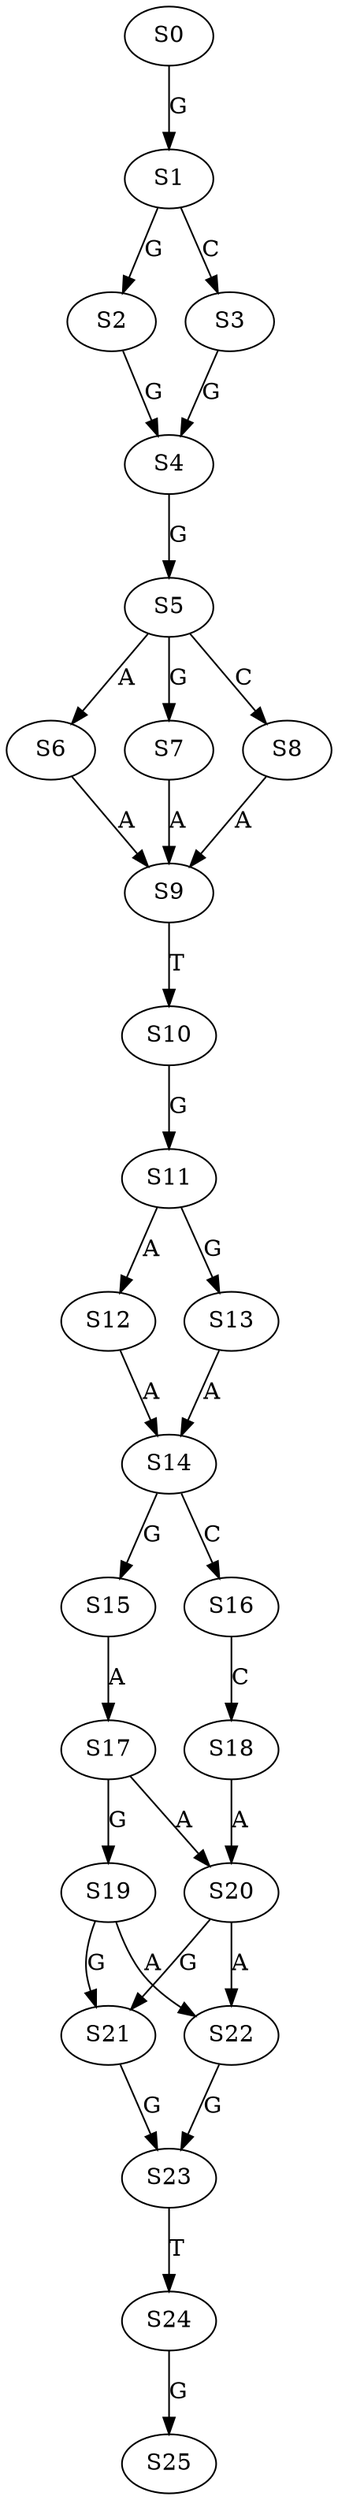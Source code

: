 strict digraph  {
	S0 -> S1 [ label = G ];
	S1 -> S2 [ label = G ];
	S1 -> S3 [ label = C ];
	S2 -> S4 [ label = G ];
	S3 -> S4 [ label = G ];
	S4 -> S5 [ label = G ];
	S5 -> S6 [ label = A ];
	S5 -> S7 [ label = G ];
	S5 -> S8 [ label = C ];
	S6 -> S9 [ label = A ];
	S7 -> S9 [ label = A ];
	S8 -> S9 [ label = A ];
	S9 -> S10 [ label = T ];
	S10 -> S11 [ label = G ];
	S11 -> S12 [ label = A ];
	S11 -> S13 [ label = G ];
	S12 -> S14 [ label = A ];
	S13 -> S14 [ label = A ];
	S14 -> S15 [ label = G ];
	S14 -> S16 [ label = C ];
	S15 -> S17 [ label = A ];
	S16 -> S18 [ label = C ];
	S17 -> S19 [ label = G ];
	S17 -> S20 [ label = A ];
	S18 -> S20 [ label = A ];
	S19 -> S21 [ label = G ];
	S19 -> S22 [ label = A ];
	S20 -> S22 [ label = A ];
	S20 -> S21 [ label = G ];
	S21 -> S23 [ label = G ];
	S22 -> S23 [ label = G ];
	S23 -> S24 [ label = T ];
	S24 -> S25 [ label = G ];
}
